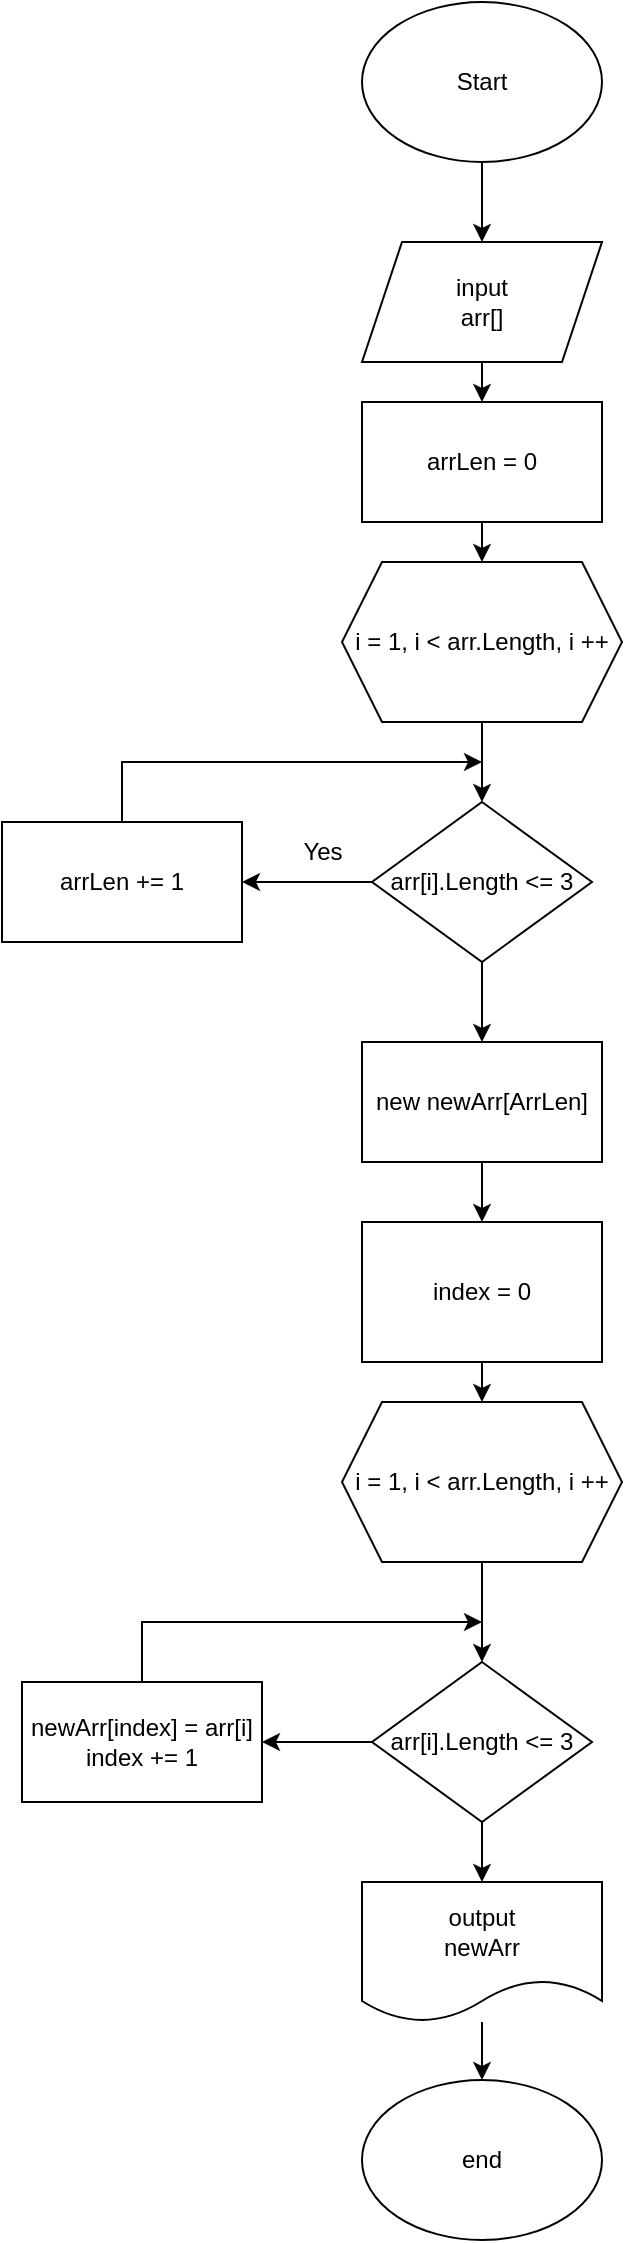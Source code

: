 <mxfile version="20.7.4" type="device"><diagram id="lujrTAuLXqNnNjBPE-Gz" name="Страница 1"><mxGraphModel dx="1002" dy="545" grid="1" gridSize="10" guides="1" tooltips="1" connect="1" arrows="1" fold="1" page="1" pageScale="1" pageWidth="827" pageHeight="1169" math="0" shadow="0"><root><mxCell id="0"/><mxCell id="1" parent="0"/><mxCell id="avxhp4f8OHtoPCom00aC-3" style="edgeStyle=orthogonalEdgeStyle;rounded=0;orthogonalLoop=1;jettySize=auto;html=1;exitX=0.5;exitY=1;exitDx=0;exitDy=0;entryX=0.5;entryY=0;entryDx=0;entryDy=0;" edge="1" parent="1" source="7croVHe0cj_-Ch-O4uO7-1" target="7croVHe0cj_-Ch-O4uO7-2"><mxGeometry relative="1" as="geometry"/></mxCell><mxCell id="7croVHe0cj_-Ch-O4uO7-1" value="Start" style="ellipse;whiteSpace=wrap;html=1;" parent="1" vertex="1"><mxGeometry x="330" y="50" width="120" height="80" as="geometry"/></mxCell><mxCell id="avxhp4f8OHtoPCom00aC-4" style="edgeStyle=orthogonalEdgeStyle;rounded=0;orthogonalLoop=1;jettySize=auto;html=1;exitX=0.5;exitY=1;exitDx=0;exitDy=0;entryX=0.5;entryY=0;entryDx=0;entryDy=0;" edge="1" parent="1" source="7croVHe0cj_-Ch-O4uO7-2" target="7croVHe0cj_-Ch-O4uO7-5"><mxGeometry relative="1" as="geometry"/></mxCell><mxCell id="7croVHe0cj_-Ch-O4uO7-2" value="input&lt;br&gt;arr[]" style="shape=parallelogram;perimeter=parallelogramPerimeter;whiteSpace=wrap;html=1;fixedSize=1;" parent="1" vertex="1"><mxGeometry x="330" y="170" width="120" height="60" as="geometry"/></mxCell><mxCell id="7croVHe0cj_-Ch-O4uO7-7" style="edgeStyle=orthogonalEdgeStyle;rounded=0;orthogonalLoop=1;jettySize=auto;html=1;exitX=0;exitY=0.5;exitDx=0;exitDy=0;entryX=1;entryY=0.5;entryDx=0;entryDy=0;" parent="1" source="7croVHe0cj_-Ch-O4uO7-3" target="7croVHe0cj_-Ch-O4uO7-6" edge="1"><mxGeometry relative="1" as="geometry"/></mxCell><mxCell id="7croVHe0cj_-Ch-O4uO7-11" value="" style="edgeStyle=orthogonalEdgeStyle;rounded=0;orthogonalLoop=1;jettySize=auto;html=1;" parent="1" source="7croVHe0cj_-Ch-O4uO7-3" target="7croVHe0cj_-Ch-O4uO7-10" edge="1"><mxGeometry relative="1" as="geometry"/></mxCell><mxCell id="7croVHe0cj_-Ch-O4uO7-3" value="arr[i].Length &amp;lt;= 3" style="rhombus;whiteSpace=wrap;html=1;" parent="1" vertex="1"><mxGeometry x="335" y="450" width="110" height="80" as="geometry"/></mxCell><mxCell id="avxhp4f8OHtoPCom00aC-6" style="edgeStyle=orthogonalEdgeStyle;rounded=0;orthogonalLoop=1;jettySize=auto;html=1;exitX=0.5;exitY=1;exitDx=0;exitDy=0;" edge="1" parent="1" source="7croVHe0cj_-Ch-O4uO7-4"><mxGeometry relative="1" as="geometry"><mxPoint x="390" y="450" as="targetPoint"/></mxGeometry></mxCell><mxCell id="7croVHe0cj_-Ch-O4uO7-4" value="i = 1, i &amp;lt; arr.Length, i ++" style="shape=hexagon;perimeter=hexagonPerimeter2;whiteSpace=wrap;html=1;fixedSize=1;" parent="1" vertex="1"><mxGeometry x="320" y="330" width="140" height="80" as="geometry"/></mxCell><mxCell id="avxhp4f8OHtoPCom00aC-5" style="edgeStyle=orthogonalEdgeStyle;rounded=0;orthogonalLoop=1;jettySize=auto;html=1;exitX=0.5;exitY=1;exitDx=0;exitDy=0;entryX=0.5;entryY=0;entryDx=0;entryDy=0;" edge="1" parent="1" source="7croVHe0cj_-Ch-O4uO7-5" target="7croVHe0cj_-Ch-O4uO7-4"><mxGeometry relative="1" as="geometry"/></mxCell><mxCell id="7croVHe0cj_-Ch-O4uO7-5" value="arrLen = 0" style="rounded=0;whiteSpace=wrap;html=1;" parent="1" vertex="1"><mxGeometry x="330" y="250" width="120" height="60" as="geometry"/></mxCell><mxCell id="7croVHe0cj_-Ch-O4uO7-6" value="arrLen += 1" style="rounded=0;whiteSpace=wrap;html=1;" parent="1" vertex="1"><mxGeometry x="150" y="460" width="120" height="60" as="geometry"/></mxCell><mxCell id="7croVHe0cj_-Ch-O4uO7-8" value="Yes" style="text;html=1;align=center;verticalAlign=middle;resizable=0;points=[];autosize=1;strokeColor=none;fillColor=none;" parent="1" vertex="1"><mxGeometry x="290" y="460" width="40" height="30" as="geometry"/></mxCell><mxCell id="avxhp4f8OHtoPCom00aC-7" style="edgeStyle=orthogonalEdgeStyle;rounded=0;orthogonalLoop=1;jettySize=auto;html=1;exitX=0.5;exitY=1;exitDx=0;exitDy=0;entryX=0.5;entryY=0;entryDx=0;entryDy=0;" edge="1" parent="1" source="7croVHe0cj_-Ch-O4uO7-10" target="7croVHe0cj_-Ch-O4uO7-15"><mxGeometry relative="1" as="geometry"/></mxCell><mxCell id="7croVHe0cj_-Ch-O4uO7-10" value="new newArr[ArrLen]" style="rounded=0;whiteSpace=wrap;html=1;" parent="1" vertex="1"><mxGeometry x="330" y="570" width="120" height="60" as="geometry"/></mxCell><mxCell id="avxhp4f8OHtoPCom00aC-1" style="edgeStyle=orthogonalEdgeStyle;rounded=0;orthogonalLoop=1;jettySize=auto;html=1;exitX=0;exitY=0.5;exitDx=0;exitDy=0;entryX=1;entryY=0.5;entryDx=0;entryDy=0;" edge="1" parent="1" source="7croVHe0cj_-Ch-O4uO7-12" target="7croVHe0cj_-Ch-O4uO7-14"><mxGeometry relative="1" as="geometry"/></mxCell><mxCell id="avxhp4f8OHtoPCom00aC-16" style="edgeStyle=orthogonalEdgeStyle;rounded=0;orthogonalLoop=1;jettySize=auto;html=1;exitX=0.5;exitY=1;exitDx=0;exitDy=0;entryX=0.5;entryY=0;entryDx=0;entryDy=0;endArrow=classic;endFill=1;" edge="1" parent="1" source="7croVHe0cj_-Ch-O4uO7-12" target="avxhp4f8OHtoPCom00aC-14"><mxGeometry relative="1" as="geometry"/></mxCell><mxCell id="7croVHe0cj_-Ch-O4uO7-12" value="arr[i].Length &amp;lt;= 3" style="rhombus;whiteSpace=wrap;html=1;" parent="1" vertex="1"><mxGeometry x="335" y="880" width="110" height="80" as="geometry"/></mxCell><mxCell id="avxhp4f8OHtoPCom00aC-12" style="edgeStyle=orthogonalEdgeStyle;rounded=0;orthogonalLoop=1;jettySize=auto;html=1;exitX=0.5;exitY=1;exitDx=0;exitDy=0;entryX=0.5;entryY=0;entryDx=0;entryDy=0;endArrow=classic;endFill=1;" edge="1" parent="1" source="7croVHe0cj_-Ch-O4uO7-13" target="7croVHe0cj_-Ch-O4uO7-12"><mxGeometry relative="1" as="geometry"/></mxCell><mxCell id="7croVHe0cj_-Ch-O4uO7-13" value="i = 1, i &amp;lt; arr.Length, i ++" style="shape=hexagon;perimeter=hexagonPerimeter2;whiteSpace=wrap;html=1;fixedSize=1;" parent="1" vertex="1"><mxGeometry x="320" y="750" width="140" height="80" as="geometry"/></mxCell><mxCell id="7croVHe0cj_-Ch-O4uO7-14" value="newArr[index] = arr[i]&lt;br&gt;index += 1" style="rounded=0;whiteSpace=wrap;html=1;" parent="1" vertex="1"><mxGeometry x="160" y="890" width="120" height="60" as="geometry"/></mxCell><mxCell id="avxhp4f8OHtoPCom00aC-8" style="edgeStyle=orthogonalEdgeStyle;rounded=0;orthogonalLoop=1;jettySize=auto;html=1;exitX=0.5;exitY=1;exitDx=0;exitDy=0;entryX=0.5;entryY=0;entryDx=0;entryDy=0;" edge="1" parent="1" source="7croVHe0cj_-Ch-O4uO7-15" target="7croVHe0cj_-Ch-O4uO7-13"><mxGeometry relative="1" as="geometry"/></mxCell><mxCell id="7croVHe0cj_-Ch-O4uO7-15" value="index = 0" style="rounded=0;whiteSpace=wrap;html=1;" parent="1" vertex="1"><mxGeometry x="330" y="660" width="120" height="70" as="geometry"/></mxCell><mxCell id="avxhp4f8OHtoPCom00aC-11" value="" style="endArrow=classic;html=1;rounded=0;exitX=0.5;exitY=0;exitDx=0;exitDy=0;endFill=1;" edge="1" parent="1" source="7croVHe0cj_-Ch-O4uO7-14"><mxGeometry width="50" height="50" relative="1" as="geometry"><mxPoint x="220" y="860" as="sourcePoint"/><mxPoint x="390" y="860" as="targetPoint"/><Array as="points"><mxPoint x="220" y="860"/></Array></mxGeometry></mxCell><mxCell id="avxhp4f8OHtoPCom00aC-13" value="" style="endArrow=classic;html=1;rounded=0;exitX=0.5;exitY=0;exitDx=0;exitDy=0;" edge="1" parent="1" source="7croVHe0cj_-Ch-O4uO7-6"><mxGeometry width="50" height="50" relative="1" as="geometry"><mxPoint x="120" y="490" as="sourcePoint"/><mxPoint x="390" y="430" as="targetPoint"/><Array as="points"><mxPoint x="210" y="430"/></Array></mxGeometry></mxCell><mxCell id="avxhp4f8OHtoPCom00aC-18" style="edgeStyle=orthogonalEdgeStyle;rounded=0;orthogonalLoop=1;jettySize=auto;html=1;entryX=0.5;entryY=0;entryDx=0;entryDy=0;endArrow=classic;endFill=1;" edge="1" parent="1" source="avxhp4f8OHtoPCom00aC-14" target="avxhp4f8OHtoPCom00aC-17"><mxGeometry relative="1" as="geometry"/></mxCell><mxCell id="avxhp4f8OHtoPCom00aC-14" value="output&lt;br&gt;newArr" style="shape=document;whiteSpace=wrap;html=1;boundedLbl=1;" vertex="1" parent="1"><mxGeometry x="330" y="990" width="120" height="70" as="geometry"/></mxCell><mxCell id="avxhp4f8OHtoPCom00aC-17" value="end" style="ellipse;whiteSpace=wrap;html=1;" vertex="1" parent="1"><mxGeometry x="330" y="1089" width="120" height="80" as="geometry"/></mxCell></root></mxGraphModel></diagram></mxfile>